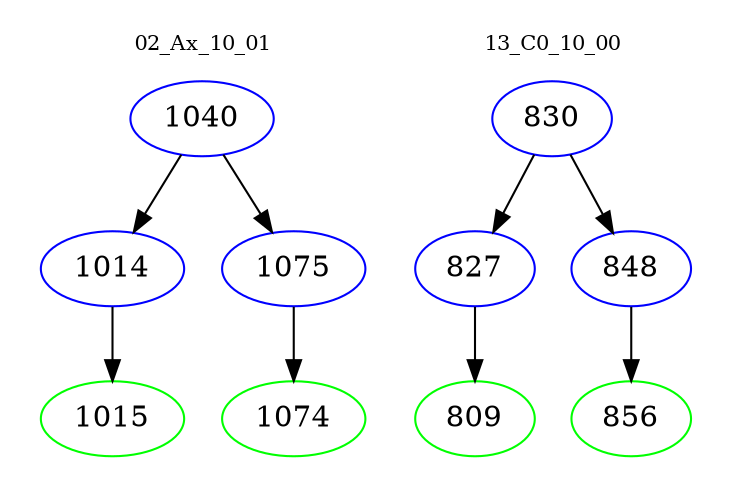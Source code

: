 digraph{
subgraph cluster_0 {
color = white
label = "02_Ax_10_01";
fontsize=10;
T0_1040 [label="1040", color="blue"]
T0_1040 -> T0_1014 [color="black"]
T0_1014 [label="1014", color="blue"]
T0_1014 -> T0_1015 [color="black"]
T0_1015 [label="1015", color="green"]
T0_1040 -> T0_1075 [color="black"]
T0_1075 [label="1075", color="blue"]
T0_1075 -> T0_1074 [color="black"]
T0_1074 [label="1074", color="green"]
}
subgraph cluster_1 {
color = white
label = "13_C0_10_00";
fontsize=10;
T1_830 [label="830", color="blue"]
T1_830 -> T1_827 [color="black"]
T1_827 [label="827", color="blue"]
T1_827 -> T1_809 [color="black"]
T1_809 [label="809", color="green"]
T1_830 -> T1_848 [color="black"]
T1_848 [label="848", color="blue"]
T1_848 -> T1_856 [color="black"]
T1_856 [label="856", color="green"]
}
}
